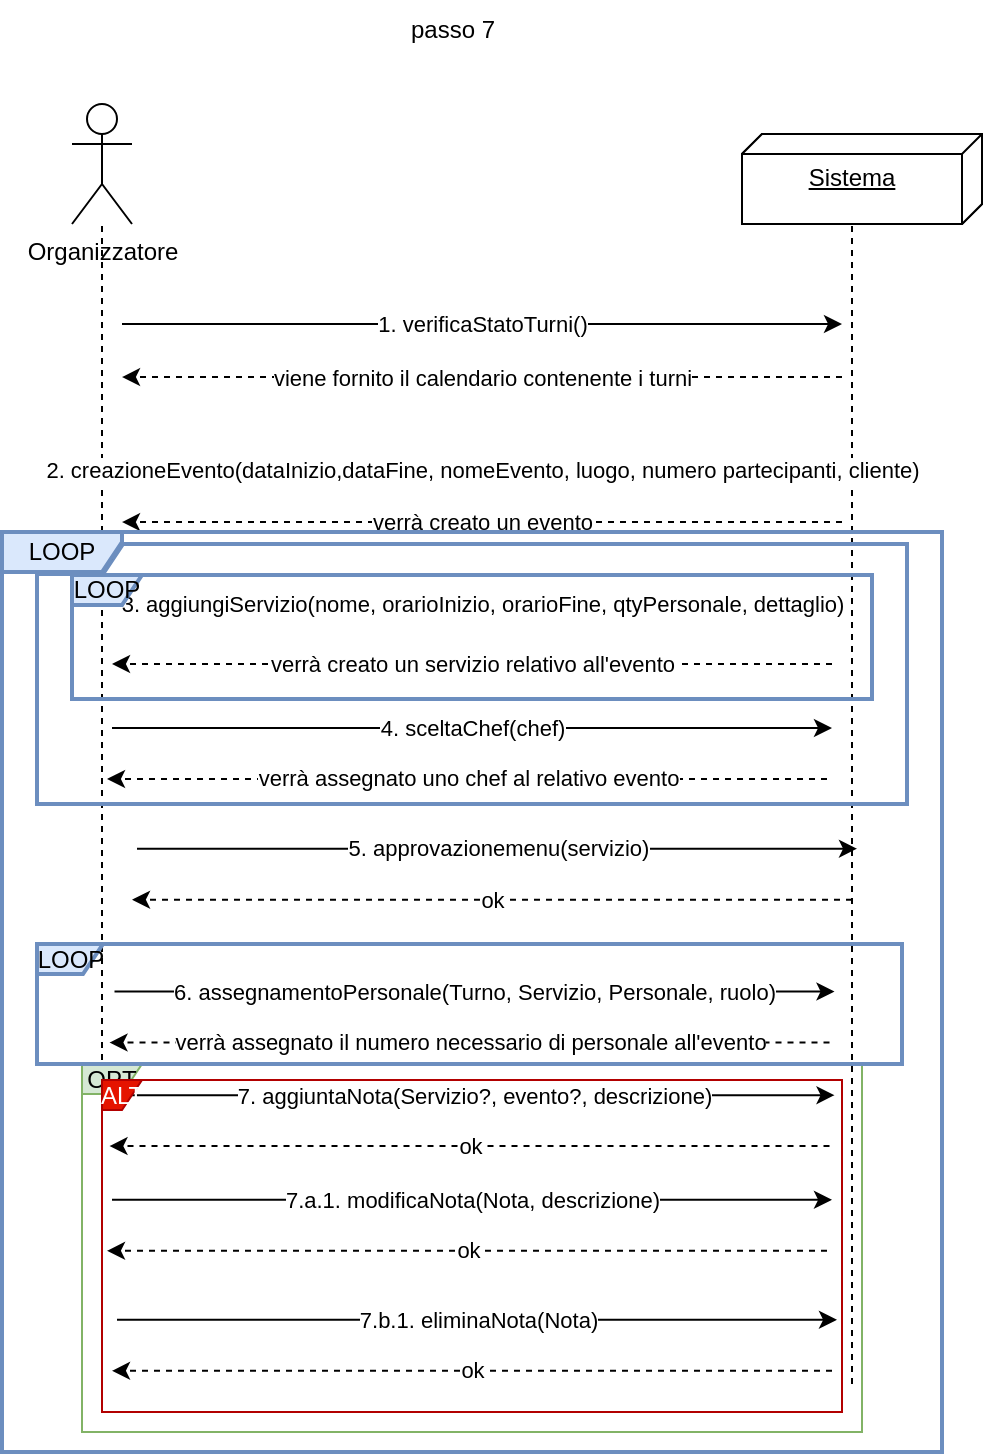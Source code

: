 <mxfile version="21.2.8" type="device">
  <diagram name="Pagina-1" id="ceSU3Oycdj-B4lNErDYx">
    <mxGraphModel dx="-2032" dy="-563" grid="1" gridSize="10" guides="1" tooltips="1" connect="1" arrows="1" fold="1" page="1" pageScale="1" pageWidth="827" pageHeight="1169" math="0" shadow="0">
      <root>
        <mxCell id="0" />
        <mxCell id="1" parent="0" />
        <mxCell id="bbagv_Wwn2x3i7XY6--g-1" value="Organizzatore" style="shape=umlActor;verticalLabelPosition=bottom;verticalAlign=top;html=1;outlineConnect=0;" parent="1" vertex="1">
          <mxGeometry x="4115" y="1926" width="30" height="60" as="geometry" />
        </mxCell>
        <mxCell id="bbagv_Wwn2x3i7XY6--g-2" value="Sistema" style="verticalAlign=top;align=center;spacingTop=8;spacingLeft=2;spacingRight=12;shape=cube;size=10;direction=south;fontStyle=4;html=1;whiteSpace=wrap;" parent="1" vertex="1">
          <mxGeometry x="4450" y="1941" width="120" height="45" as="geometry" />
        </mxCell>
        <mxCell id="bbagv_Wwn2x3i7XY6--g-3" value="" style="endArrow=none;dashed=1;html=1;rounded=0;entryX=0;entryY=0;entryDx=45;entryDy=65;entryPerimeter=0;" parent="1" target="bbagv_Wwn2x3i7XY6--g-2" edge="1">
          <mxGeometry width="50" height="50" relative="1" as="geometry">
            <mxPoint x="4505" y="2566" as="sourcePoint" />
            <mxPoint x="4195" y="1731" as="targetPoint" />
          </mxGeometry>
        </mxCell>
        <mxCell id="bbagv_Wwn2x3i7XY6--g-4" value="Sistema" style="verticalAlign=top;align=center;spacingTop=8;spacingLeft=2;spacingRight=12;shape=cube;size=10;direction=south;fontStyle=4;html=1;whiteSpace=wrap;" parent="1" vertex="1">
          <mxGeometry x="4450" y="1941" width="120" height="45" as="geometry" />
        </mxCell>
        <mxCell id="bbagv_Wwn2x3i7XY6--g-5" value="" style="endArrow=none;dashed=1;html=1;rounded=0;" parent="1" edge="1">
          <mxGeometry width="50" height="50" relative="1" as="geometry">
            <mxPoint x="4130" y="2566" as="sourcePoint" />
            <mxPoint x="4130" y="1986" as="targetPoint" />
          </mxGeometry>
        </mxCell>
        <mxCell id="bbagv_Wwn2x3i7XY6--g-6" value="1. verificaStatoTurni()" style="endArrow=classic;html=1;rounded=0;" parent="1" edge="1">
          <mxGeometry width="50" height="50" relative="1" as="geometry">
            <mxPoint x="4140" y="2036" as="sourcePoint" />
            <mxPoint x="4500" y="2036" as="targetPoint" />
          </mxGeometry>
        </mxCell>
        <mxCell id="bbagv_Wwn2x3i7XY6--g-7" value="viene fornito il calendario contenente i turni" style="endArrow=classic;html=1;rounded=0;dashed=1;" parent="1" edge="1">
          <mxGeometry width="50" height="50" relative="1" as="geometry">
            <mxPoint x="4500" y="2062.52" as="sourcePoint" />
            <mxPoint x="4140" y="2062.52" as="targetPoint" />
          </mxGeometry>
        </mxCell>
        <mxCell id="bbagv_Wwn2x3i7XY6--g-8" value="2. creazioneEvento(dataInizio,dataFine, nomeEvento, luogo,&amp;nbsp;numero partecipanti, cliente)" style="endArrow=classic;html=1;rounded=0;" parent="1" edge="1">
          <mxGeometry width="50" height="50" relative="1" as="geometry">
            <mxPoint x="4140" y="2108.53" as="sourcePoint" />
            <mxPoint x="4500" y="2108.53" as="targetPoint" />
          </mxGeometry>
        </mxCell>
        <mxCell id="bbagv_Wwn2x3i7XY6--g-9" value="verrà creato un evento" style="endArrow=classic;html=1;rounded=0;dashed=1;" parent="1" edge="1">
          <mxGeometry width="50" height="50" relative="1" as="geometry">
            <mxPoint x="4500" y="2135.05" as="sourcePoint" />
            <mxPoint x="4140" y="2135.05" as="targetPoint" />
          </mxGeometry>
        </mxCell>
        <mxCell id="bbagv_Wwn2x3i7XY6--g-10" value="3. aggiungiServizio(nome, orarioInizio, orarioFine, qtyPersonale, dettaglio)" style="endArrow=classic;html=1;rounded=0;" parent="1" edge="1">
          <mxGeometry width="50" height="50" relative="1" as="geometry">
            <mxPoint x="4140" y="2175.52" as="sourcePoint" />
            <mxPoint x="4500" y="2175.52" as="targetPoint" />
            <Array as="points">
              <mxPoint x="4330" y="2176" />
            </Array>
          </mxGeometry>
        </mxCell>
        <mxCell id="bbagv_Wwn2x3i7XY6--g-11" value="verrà creato un servizio relativo all&#39;evento" style="endArrow=classic;html=1;rounded=0;dashed=1;" parent="1" edge="1">
          <mxGeometry width="50" height="50" relative="1" as="geometry">
            <mxPoint x="4495" y="2206" as="sourcePoint" />
            <mxPoint x="4135" y="2206" as="targetPoint" />
          </mxGeometry>
        </mxCell>
        <mxCell id="bbagv_Wwn2x3i7XY6--g-12" value="LOOP" style="shape=umlFrame;whiteSpace=wrap;html=1;pointerEvents=0;fillColor=#dae8fc;strokeColor=#6c8ebf;width=35;height=15;strokeWidth=2;" parent="1" vertex="1">
          <mxGeometry x="4115" y="2161.5" width="400" height="62" as="geometry" />
        </mxCell>
        <mxCell id="bbagv_Wwn2x3i7XY6--g-13" value="4. sceltaChef(chef)" style="endArrow=classic;html=1;rounded=0;" parent="1" edge="1">
          <mxGeometry width="50" height="50" relative="1" as="geometry">
            <mxPoint x="4135" y="2238" as="sourcePoint" />
            <mxPoint x="4495" y="2238" as="targetPoint" />
          </mxGeometry>
        </mxCell>
        <mxCell id="bbagv_Wwn2x3i7XY6--g-14" value="verrà assegnato uno chef al relativo evento" style="endArrow=classic;html=1;rounded=0;dashed=1;" parent="1" edge="1">
          <mxGeometry width="50" height="50" relative="1" as="geometry">
            <mxPoint x="4492.5" y="2263.48" as="sourcePoint" />
            <mxPoint x="4132.5" y="2263.48" as="targetPoint" />
          </mxGeometry>
        </mxCell>
        <mxCell id="bbagv_Wwn2x3i7XY6--g-15" value="LOOP" style="shape=umlFrame;whiteSpace=wrap;html=1;pointerEvents=0;fillColor=#dae8fc;strokeColor=#6c8ebf;width=43;height=15;strokeWidth=2;" parent="1" vertex="1">
          <mxGeometry x="4097.5" y="2146" width="435" height="130" as="geometry" />
        </mxCell>
        <mxCell id="bbagv_Wwn2x3i7XY6--g-16" value="6. assegnamentoPersonale(Turno, Servizio, Personale, ruolo)" style="endArrow=classic;html=1;rounded=0;" parent="1" edge="1">
          <mxGeometry width="50" height="50" relative="1" as="geometry">
            <mxPoint x="4136.25" y="2369.78" as="sourcePoint" />
            <mxPoint x="4496.25" y="2369.78" as="targetPoint" />
            <mxPoint as="offset" />
          </mxGeometry>
        </mxCell>
        <mxCell id="bbagv_Wwn2x3i7XY6--g-17" value="verrà assegnato il numero necessario di personale all&#39;evento" style="endArrow=classic;html=1;rounded=0;dashed=1;" parent="1" edge="1">
          <mxGeometry width="50" height="50" relative="1" as="geometry">
            <mxPoint x="4493.75" y="2395.26" as="sourcePoint" />
            <mxPoint x="4133.75" y="2395.26" as="targetPoint" />
          </mxGeometry>
        </mxCell>
        <mxCell id="bbagv_Wwn2x3i7XY6--g-18" value="7. aggiuntaNota(Servizio?, evento?, descrizione)" style="endArrow=classic;html=1;rounded=0;" parent="1" edge="1">
          <mxGeometry width="50" height="50" relative="1" as="geometry">
            <mxPoint x="4136.25" y="2421.57" as="sourcePoint" />
            <mxPoint x="4496.25" y="2421.57" as="targetPoint" />
            <mxPoint as="offset" />
          </mxGeometry>
        </mxCell>
        <mxCell id="bbagv_Wwn2x3i7XY6--g-19" value="ok" style="endArrow=classic;html=1;rounded=0;dashed=1;" parent="1" edge="1">
          <mxGeometry width="50" height="50" relative="1" as="geometry">
            <mxPoint x="4493.75" y="2447.05" as="sourcePoint" />
            <mxPoint x="4133.75" y="2447.05" as="targetPoint" />
          </mxGeometry>
        </mxCell>
        <mxCell id="bbagv_Wwn2x3i7XY6--g-20" value="LOOP" style="shape=umlFrame;whiteSpace=wrap;html=1;pointerEvents=0;fillColor=#dae8fc;strokeColor=#6c8ebf;width=60;height=20;strokeWidth=2;" parent="1" vertex="1">
          <mxGeometry x="4080" y="2140" width="470" height="460" as="geometry" />
        </mxCell>
        <mxCell id="bbagv_Wwn2x3i7XY6--g-21" value="OPT" style="shape=umlFrame;whiteSpace=wrap;html=1;pointerEvents=0;fillColor=#d5e8d4;strokeColor=#82b366;width=30;height=15;" parent="1" vertex="1">
          <mxGeometry x="4120" y="2406" width="390" height="184" as="geometry" />
        </mxCell>
        <mxCell id="bbagv_Wwn2x3i7XY6--g-22" value="passo 7" style="text;html=1;align=center;verticalAlign=middle;resizable=0;points=[];autosize=1;strokeColor=none;fillColor=none;" parent="1" vertex="1">
          <mxGeometry x="4270" y="1874" width="70" height="30" as="geometry" />
        </mxCell>
        <mxCell id="bbagv_Wwn2x3i7XY6--g-23" value="LOOP" style="shape=umlFrame;whiteSpace=wrap;html=1;pointerEvents=0;fillColor=#dae8fc;strokeColor=#6c8ebf;width=33;height=15;strokeWidth=2;" parent="1" vertex="1">
          <mxGeometry x="4097.5" y="2346" width="432.5" height="60" as="geometry" />
        </mxCell>
        <mxCell id="bbagv_Wwn2x3i7XY6--g-24" value="7.a.1. modificaNota(Nota, descrizione)" style="endArrow=classic;html=1;rounded=0;" parent="1" edge="1">
          <mxGeometry width="50" height="50" relative="1" as="geometry">
            <mxPoint x="4135" y="2473.93" as="sourcePoint" />
            <mxPoint x="4495" y="2473.93" as="targetPoint" />
            <mxPoint as="offset" />
          </mxGeometry>
        </mxCell>
        <mxCell id="bbagv_Wwn2x3i7XY6--g-25" value="ok" style="endArrow=classic;html=1;rounded=0;dashed=1;" parent="1" edge="1">
          <mxGeometry width="50" height="50" relative="1" as="geometry">
            <mxPoint x="4492.5" y="2499.41" as="sourcePoint" />
            <mxPoint x="4132.5" y="2499.41" as="targetPoint" />
          </mxGeometry>
        </mxCell>
        <mxCell id="bbagv_Wwn2x3i7XY6--g-26" value="7.b.1. eliminaNota(Nota)" style="endArrow=classic;html=1;rounded=0;" parent="1" edge="1">
          <mxGeometry width="50" height="50" relative="1" as="geometry">
            <mxPoint x="4137.5" y="2533.93" as="sourcePoint" />
            <mxPoint x="4497.5" y="2533.93" as="targetPoint" />
            <mxPoint as="offset" />
          </mxGeometry>
        </mxCell>
        <mxCell id="bbagv_Wwn2x3i7XY6--g-27" value="ok" style="endArrow=classic;html=1;rounded=0;dashed=1;" parent="1" edge="1">
          <mxGeometry width="50" height="50" relative="1" as="geometry">
            <mxPoint x="4495" y="2559.41" as="sourcePoint" />
            <mxPoint x="4135" y="2559.41" as="targetPoint" />
          </mxGeometry>
        </mxCell>
        <mxCell id="bbagv_Wwn2x3i7XY6--g-28" value="ALT" style="shape=umlFrame;whiteSpace=wrap;html=1;pointerEvents=0;fillColor=#e51400;strokeColor=#B20000;width=20;height=15;swimlaneFillColor=none;fillStyle=auto;fontColor=#ffffff;" parent="1" vertex="1">
          <mxGeometry x="4130" y="2414" width="370" height="166" as="geometry" />
        </mxCell>
        <mxCell id="bbagv_Wwn2x3i7XY6--g-29" value="5. approvazionemenu(servizio)" style="endArrow=classic;html=1;rounded=0;" parent="1" edge="1">
          <mxGeometry width="50" height="50" relative="1" as="geometry">
            <mxPoint x="4147.5" y="2298.34" as="sourcePoint" />
            <mxPoint x="4507.5" y="2298.34" as="targetPoint" />
          </mxGeometry>
        </mxCell>
        <mxCell id="bbagv_Wwn2x3i7XY6--g-30" value="ok" style="endArrow=classic;html=1;rounded=0;dashed=1;" parent="1" edge="1">
          <mxGeometry width="50" height="50" relative="1" as="geometry">
            <mxPoint x="4505" y="2323.82" as="sourcePoint" />
            <mxPoint x="4145" y="2323.82" as="targetPoint" />
          </mxGeometry>
        </mxCell>
      </root>
    </mxGraphModel>
  </diagram>
</mxfile>
